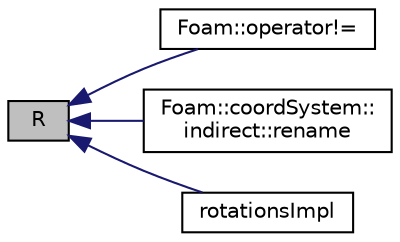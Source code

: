 digraph "R"
{
  bgcolor="transparent";
  edge [fontname="Helvetica",fontsize="10",labelfontname="Helvetica",labelfontsize="10"];
  node [fontname="Helvetica",fontsize="10",shape=record];
  rankdir="LR";
  Node1 [label="R",height=0.2,width=0.4,color="black", fillcolor="grey75", style="filled" fontcolor="black"];
  Node1 -> Node2 [dir="back",color="midnightblue",fontsize="10",style="solid",fontname="Helvetica"];
  Node2 [label="Foam::operator!=",height=0.2,width=0.4,color="black",URL="$namespaceFoam.html#a08fc8f9064c7c67ca1adceb53cd17766",tooltip="Compare inequality. "];
  Node1 -> Node3 [dir="back",color="midnightblue",fontsize="10",style="solid",fontname="Helvetica"];
  Node3 [label="Foam::coordSystem::\lindirect::rename",height=0.2,width=0.4,color="black",URL="$classFoam_1_1coordSystem_1_1indirect.html#af41376d1e0031e06613d5ce3c740cf7d",tooltip="Rename (ignored) "];
  Node1 -> Node4 [dir="back",color="midnightblue",fontsize="10",style="solid",fontname="Helvetica"];
  Node4 [label="rotationsImpl",height=0.2,width=0.4,color="black",URL="$classFoam_1_1coordinateSystem.html#a9417a4a4e3bbf064845737fec5cfb3b5"];
}
